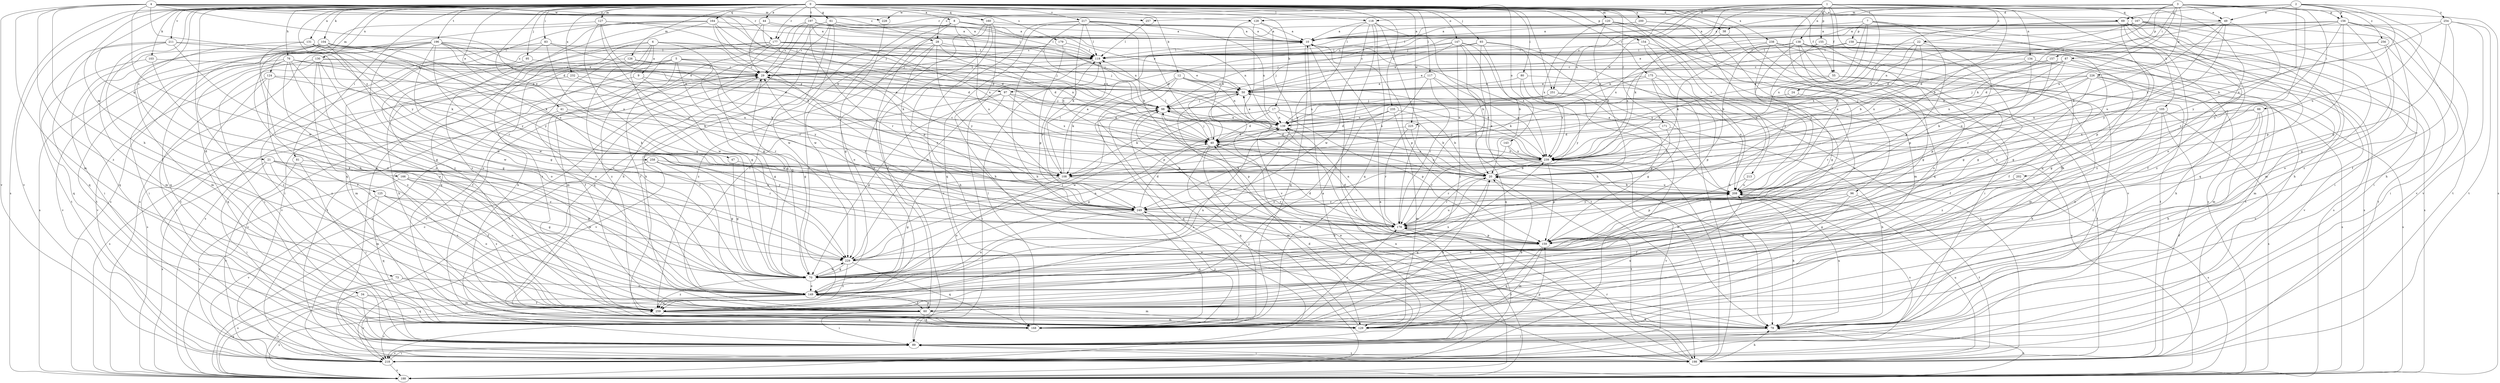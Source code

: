 strict digraph  {
0;
1;
2;
3;
4;
5;
6;
7;
8;
9;
10;
12;
17;
20;
21;
22;
24;
28;
29;
34;
38;
40;
41;
44;
47;
49;
50;
55;
60;
61;
69;
70;
73;
76;
78;
80;
81;
83;
87;
88;
89;
93;
95;
96;
97;
98;
103;
104;
105;
108;
117;
118;
119;
120;
124;
125;
126;
127;
128;
129;
130;
131;
134;
138;
139;
143;
147;
149;
154;
155;
156;
157;
158;
159;
160;
164;
166;
167;
168;
171;
175;
177;
178;
179;
188;
196;
197;
198;
200;
202;
208;
211;
213;
217;
218;
225;
226;
228;
229;
232;
235;
238;
239;
249;
251;
254;
256;
257;
258;
259;
0 -> 8  [label=a];
0 -> 12  [label=b];
0 -> 17  [label=b];
0 -> 21  [label=c];
0 -> 34  [label=d];
0 -> 38  [label=d];
0 -> 41  [label=e];
0 -> 44  [label=e];
0 -> 47  [label=e];
0 -> 55  [label=f];
0 -> 61  [label=g];
0 -> 69  [label=g];
0 -> 73  [label=h];
0 -> 76  [label=h];
0 -> 78  [label=h];
0 -> 80  [label=i];
0 -> 81  [label=i];
0 -> 83  [label=i];
0 -> 93  [label=j];
0 -> 95  [label=j];
0 -> 103  [label=k];
0 -> 104  [label=k];
0 -> 117  [label=l];
0 -> 118  [label=l];
0 -> 120  [label=m];
0 -> 124  [label=m];
0 -> 125  [label=m];
0 -> 126  [label=m];
0 -> 127  [label=m];
0 -> 130  [label=n];
0 -> 131  [label=n];
0 -> 143  [label=o];
0 -> 147  [label=o];
0 -> 154  [label=p];
0 -> 160  [label=q];
0 -> 164  [label=q];
0 -> 166  [label=q];
0 -> 171  [label=r];
0 -> 175  [label=r];
0 -> 177  [label=r];
0 -> 179  [label=s];
0 -> 188  [label=s];
0 -> 196  [label=t];
0 -> 197  [label=t];
0 -> 200  [label=u];
0 -> 211  [label=v];
0 -> 213  [label=v];
0 -> 217  [label=v];
0 -> 218  [label=v];
0 -> 225  [label=w];
0 -> 232  [label=x];
0 -> 235  [label=x];
0 -> 238  [label=x];
0 -> 249  [label=y];
0 -> 251  [label=z];
1 -> 20  [label=b];
1 -> 22  [label=c];
1 -> 24  [label=c];
1 -> 28  [label=c];
1 -> 55  [label=f];
1 -> 96  [label=j];
1 -> 97  [label=j];
1 -> 105  [label=k];
1 -> 108  [label=k];
1 -> 134  [label=n];
1 -> 138  [label=n];
1 -> 139  [label=n];
1 -> 155  [label=p];
1 -> 167  [label=q];
1 -> 168  [label=q];
1 -> 202  [label=u];
1 -> 225  [label=w];
1 -> 251  [label=z];
2 -> 20  [label=b];
2 -> 38  [label=d];
2 -> 49  [label=e];
2 -> 69  [label=g];
2 -> 128  [label=m];
2 -> 156  [label=p];
2 -> 208  [label=u];
2 -> 249  [label=y];
2 -> 254  [label=z];
2 -> 256  [label=z];
2 -> 257  [label=z];
3 -> 49  [label=e];
3 -> 87  [label=i];
3 -> 88  [label=i];
3 -> 108  [label=k];
3 -> 118  [label=l];
3 -> 149  [label=o];
3 -> 156  [label=p];
3 -> 157  [label=p];
3 -> 177  [label=r];
3 -> 188  [label=s];
3 -> 226  [label=w];
3 -> 228  [label=w];
3 -> 239  [label=x];
4 -> 28  [label=c];
4 -> 40  [label=d];
4 -> 49  [label=e];
4 -> 60  [label=f];
4 -> 97  [label=j];
4 -> 98  [label=j];
4 -> 128  [label=m];
4 -> 129  [label=m];
4 -> 177  [label=r];
4 -> 218  [label=v];
4 -> 228  [label=w];
4 -> 229  [label=w];
4 -> 257  [label=z];
4 -> 258  [label=z];
4 -> 259  [label=z];
5 -> 29  [label=c];
5 -> 50  [label=e];
5 -> 60  [label=f];
5 -> 70  [label=g];
5 -> 188  [label=s];
5 -> 198  [label=t];
5 -> 218  [label=v];
5 -> 249  [label=y];
6 -> 9  [label=a];
6 -> 70  [label=g];
6 -> 108  [label=k];
6 -> 119  [label=l];
6 -> 149  [label=o];
6 -> 168  [label=q];
6 -> 178  [label=r];
6 -> 259  [label=z];
7 -> 60  [label=f];
7 -> 89  [label=i];
7 -> 119  [label=l];
7 -> 158  [label=p];
7 -> 159  [label=p];
7 -> 208  [label=u];
7 -> 239  [label=x];
8 -> 10  [label=a];
8 -> 50  [label=e];
8 -> 89  [label=i];
8 -> 139  [label=n];
8 -> 208  [label=u];
8 -> 229  [label=w];
8 -> 259  [label=z];
9 -> 50  [label=e];
9 -> 70  [label=g];
9 -> 188  [label=s];
10 -> 119  [label=l];
10 -> 159  [label=p];
10 -> 168  [label=q];
10 -> 188  [label=s];
12 -> 20  [label=b];
12 -> 50  [label=e];
12 -> 108  [label=k];
12 -> 139  [label=n];
12 -> 159  [label=p];
12 -> 188  [label=s];
12 -> 239  [label=x];
17 -> 20  [label=b];
17 -> 40  [label=d];
17 -> 108  [label=k];
17 -> 139  [label=n];
17 -> 159  [label=p];
17 -> 229  [label=w];
20 -> 98  [label=j];
20 -> 139  [label=n];
20 -> 168  [label=q];
20 -> 178  [label=r];
20 -> 198  [label=t];
20 -> 208  [label=u];
21 -> 60  [label=f];
21 -> 70  [label=g];
21 -> 89  [label=i];
21 -> 108  [label=k];
21 -> 129  [label=m];
21 -> 188  [label=s];
22 -> 20  [label=b];
22 -> 70  [label=g];
22 -> 119  [label=l];
22 -> 139  [label=n];
22 -> 159  [label=p];
22 -> 239  [label=x];
24 -> 98  [label=j];
24 -> 178  [label=r];
28 -> 78  [label=h];
28 -> 98  [label=j];
28 -> 119  [label=l];
28 -> 168  [label=q];
28 -> 239  [label=x];
28 -> 249  [label=y];
28 -> 259  [label=z];
29 -> 50  [label=e];
29 -> 70  [label=g];
29 -> 89  [label=i];
29 -> 198  [label=t];
29 -> 218  [label=v];
29 -> 249  [label=y];
34 -> 60  [label=f];
34 -> 89  [label=i];
34 -> 168  [label=q];
34 -> 188  [label=s];
38 -> 168  [label=q];
38 -> 239  [label=x];
40 -> 98  [label=j];
40 -> 119  [label=l];
40 -> 129  [label=m];
40 -> 168  [label=q];
40 -> 239  [label=x];
41 -> 108  [label=k];
41 -> 139  [label=n];
41 -> 188  [label=s];
44 -> 10  [label=a];
44 -> 29  [label=c];
44 -> 40  [label=d];
44 -> 119  [label=l];
44 -> 259  [label=z];
47 -> 20  [label=b];
47 -> 70  [label=g];
49 -> 10  [label=a];
49 -> 20  [label=b];
49 -> 40  [label=d];
49 -> 178  [label=r];
49 -> 208  [label=u];
49 -> 249  [label=y];
50 -> 98  [label=j];
50 -> 198  [label=t];
55 -> 50  [label=e];
55 -> 60  [label=f];
55 -> 129  [label=m];
55 -> 188  [label=s];
55 -> 239  [label=x];
60 -> 89  [label=i];
60 -> 129  [label=m];
60 -> 149  [label=o];
60 -> 168  [label=q];
60 -> 218  [label=v];
61 -> 10  [label=a];
61 -> 29  [label=c];
61 -> 60  [label=f];
61 -> 78  [label=h];
61 -> 98  [label=j];
61 -> 229  [label=w];
69 -> 10  [label=a];
69 -> 60  [label=f];
69 -> 89  [label=i];
69 -> 98  [label=j];
69 -> 129  [label=m];
69 -> 159  [label=p];
69 -> 168  [label=q];
69 -> 259  [label=z];
70 -> 149  [label=o];
70 -> 229  [label=w];
70 -> 259  [label=z];
73 -> 129  [label=m];
73 -> 149  [label=o];
73 -> 188  [label=s];
76 -> 29  [label=c];
76 -> 50  [label=e];
76 -> 60  [label=f];
76 -> 70  [label=g];
76 -> 149  [label=o];
76 -> 218  [label=v];
76 -> 229  [label=w];
76 -> 239  [label=x];
76 -> 259  [label=z];
78 -> 89  [label=i];
78 -> 208  [label=u];
80 -> 50  [label=e];
80 -> 198  [label=t];
80 -> 239  [label=x];
80 -> 249  [label=y];
81 -> 20  [label=b];
81 -> 89  [label=i];
81 -> 218  [label=v];
83 -> 40  [label=d];
83 -> 89  [label=i];
83 -> 119  [label=l];
83 -> 198  [label=t];
83 -> 229  [label=w];
87 -> 29  [label=c];
87 -> 40  [label=d];
87 -> 50  [label=e];
87 -> 70  [label=g];
87 -> 129  [label=m];
87 -> 208  [label=u];
87 -> 239  [label=x];
88 -> 60  [label=f];
88 -> 78  [label=h];
88 -> 139  [label=n];
88 -> 149  [label=o];
88 -> 239  [label=x];
89 -> 10  [label=a];
89 -> 40  [label=d];
89 -> 159  [label=p];
89 -> 198  [label=t];
89 -> 218  [label=v];
93 -> 20  [label=b];
93 -> 98  [label=j];
93 -> 119  [label=l];
93 -> 178  [label=r];
93 -> 198  [label=t];
93 -> 218  [label=v];
95 -> 29  [label=c];
95 -> 149  [label=o];
96 -> 60  [label=f];
96 -> 198  [label=t];
96 -> 229  [label=w];
96 -> 249  [label=y];
97 -> 40  [label=d];
97 -> 70  [label=g];
97 -> 89  [label=i];
97 -> 98  [label=j];
97 -> 218  [label=v];
97 -> 239  [label=x];
98 -> 139  [label=n];
98 -> 159  [label=p];
98 -> 168  [label=q];
103 -> 29  [label=c];
103 -> 70  [label=g];
103 -> 168  [label=q];
104 -> 89  [label=i];
104 -> 119  [label=l];
104 -> 149  [label=o];
104 -> 168  [label=q];
104 -> 198  [label=t];
104 -> 208  [label=u];
104 -> 229  [label=w];
104 -> 249  [label=y];
105 -> 78  [label=h];
105 -> 139  [label=n];
105 -> 188  [label=s];
105 -> 198  [label=t];
105 -> 249  [label=y];
105 -> 259  [label=z];
108 -> 10  [label=a];
108 -> 70  [label=g];
108 -> 119  [label=l];
108 -> 149  [label=o];
108 -> 178  [label=r];
117 -> 50  [label=e];
117 -> 108  [label=k];
117 -> 168  [label=q];
117 -> 178  [label=r];
117 -> 239  [label=x];
118 -> 10  [label=a];
118 -> 78  [label=h];
118 -> 168  [label=q];
118 -> 178  [label=r];
118 -> 229  [label=w];
118 -> 249  [label=y];
118 -> 259  [label=z];
119 -> 29  [label=c];
119 -> 229  [label=w];
119 -> 249  [label=y];
120 -> 10  [label=a];
120 -> 20  [label=b];
120 -> 98  [label=j];
120 -> 129  [label=m];
120 -> 188  [label=s];
120 -> 218  [label=v];
120 -> 239  [label=x];
120 -> 259  [label=z];
124 -> 50  [label=e];
124 -> 89  [label=i];
124 -> 108  [label=k];
124 -> 168  [label=q];
124 -> 259  [label=z];
125 -> 149  [label=o];
125 -> 168  [label=q];
125 -> 218  [label=v];
125 -> 229  [label=w];
125 -> 249  [label=y];
126 -> 29  [label=c];
126 -> 78  [label=h];
126 -> 139  [label=n];
126 -> 149  [label=o];
127 -> 10  [label=a];
127 -> 20  [label=b];
127 -> 70  [label=g];
127 -> 98  [label=j];
127 -> 188  [label=s];
127 -> 249  [label=y];
128 -> 10  [label=a];
128 -> 40  [label=d];
128 -> 218  [label=v];
128 -> 259  [label=z];
129 -> 20  [label=b];
129 -> 98  [label=j];
129 -> 208  [label=u];
130 -> 29  [label=c];
130 -> 60  [label=f];
130 -> 89  [label=i];
130 -> 108  [label=k];
130 -> 129  [label=m];
130 -> 218  [label=v];
130 -> 259  [label=z];
131 -> 108  [label=k];
131 -> 119  [label=l];
131 -> 129  [label=m];
131 -> 149  [label=o];
131 -> 178  [label=r];
131 -> 249  [label=y];
134 -> 29  [label=c];
134 -> 78  [label=h];
134 -> 159  [label=p];
134 -> 239  [label=x];
138 -> 20  [label=b];
138 -> 60  [label=f];
138 -> 70  [label=g];
138 -> 108  [label=k];
138 -> 119  [label=l];
138 -> 149  [label=o];
138 -> 188  [label=s];
138 -> 198  [label=t];
138 -> 249  [label=y];
139 -> 40  [label=d];
139 -> 50  [label=e];
139 -> 70  [label=g];
143 -> 78  [label=h];
143 -> 178  [label=r];
143 -> 239  [label=x];
147 -> 20  [label=b];
147 -> 29  [label=c];
147 -> 50  [label=e];
147 -> 119  [label=l];
147 -> 198  [label=t];
147 -> 208  [label=u];
147 -> 239  [label=x];
147 -> 259  [label=z];
149 -> 20  [label=b];
149 -> 29  [label=c];
149 -> 60  [label=f];
149 -> 129  [label=m];
149 -> 139  [label=n];
149 -> 188  [label=s];
149 -> 218  [label=v];
149 -> 239  [label=x];
149 -> 259  [label=z];
154 -> 78  [label=h];
154 -> 89  [label=i];
154 -> 119  [label=l];
154 -> 208  [label=u];
155 -> 70  [label=g];
155 -> 119  [label=l];
155 -> 188  [label=s];
155 -> 208  [label=u];
156 -> 10  [label=a];
156 -> 40  [label=d];
156 -> 50  [label=e];
156 -> 70  [label=g];
156 -> 78  [label=h];
156 -> 159  [label=p];
156 -> 218  [label=v];
156 -> 249  [label=y];
156 -> 259  [label=z];
157 -> 29  [label=c];
157 -> 178  [label=r];
157 -> 218  [label=v];
157 -> 239  [label=x];
158 -> 70  [label=g];
158 -> 119  [label=l];
158 -> 139  [label=n];
158 -> 198  [label=t];
159 -> 40  [label=d];
159 -> 129  [label=m];
159 -> 168  [label=q];
159 -> 229  [label=w];
160 -> 10  [label=a];
160 -> 60  [label=f];
160 -> 70  [label=g];
160 -> 78  [label=h];
160 -> 159  [label=p];
160 -> 259  [label=z];
164 -> 10  [label=a];
164 -> 40  [label=d];
164 -> 168  [label=q];
164 -> 188  [label=s];
164 -> 198  [label=t];
164 -> 239  [label=x];
164 -> 249  [label=y];
164 -> 259  [label=z];
166 -> 70  [label=g];
166 -> 149  [label=o];
166 -> 208  [label=u];
166 -> 218  [label=v];
166 -> 259  [label=z];
167 -> 10  [label=a];
167 -> 29  [label=c];
167 -> 78  [label=h];
167 -> 89  [label=i];
167 -> 119  [label=l];
167 -> 139  [label=n];
167 -> 198  [label=t];
167 -> 259  [label=z];
168 -> 20  [label=b];
168 -> 119  [label=l];
168 -> 178  [label=r];
168 -> 249  [label=y];
171 -> 20  [label=b];
171 -> 40  [label=d];
171 -> 78  [label=h];
175 -> 50  [label=e];
175 -> 70  [label=g];
175 -> 108  [label=k];
175 -> 159  [label=p];
175 -> 198  [label=t];
175 -> 208  [label=u];
177 -> 40  [label=d];
177 -> 60  [label=f];
177 -> 78  [label=h];
177 -> 98  [label=j];
177 -> 119  [label=l];
177 -> 129  [label=m];
177 -> 139  [label=n];
177 -> 259  [label=z];
178 -> 29  [label=c];
178 -> 40  [label=d];
178 -> 89  [label=i];
178 -> 139  [label=n];
178 -> 159  [label=p];
178 -> 208  [label=u];
179 -> 119  [label=l];
179 -> 159  [label=p];
188 -> 29  [label=c];
188 -> 50  [label=e];
188 -> 78  [label=h];
188 -> 98  [label=j];
188 -> 259  [label=z];
196 -> 29  [label=c];
196 -> 40  [label=d];
196 -> 50  [label=e];
196 -> 70  [label=g];
196 -> 89  [label=i];
196 -> 119  [label=l];
196 -> 139  [label=n];
196 -> 149  [label=o];
196 -> 168  [label=q];
196 -> 188  [label=s];
196 -> 229  [label=w];
197 -> 10  [label=a];
197 -> 29  [label=c];
197 -> 70  [label=g];
197 -> 78  [label=h];
197 -> 119  [label=l];
197 -> 139  [label=n];
197 -> 178  [label=r];
197 -> 239  [label=x];
198 -> 10  [label=a];
198 -> 78  [label=h];
198 -> 89  [label=i];
198 -> 139  [label=n];
198 -> 178  [label=r];
198 -> 208  [label=u];
198 -> 239  [label=x];
200 -> 10  [label=a];
200 -> 29  [label=c];
200 -> 208  [label=u];
200 -> 259  [label=z];
202 -> 70  [label=g];
202 -> 188  [label=s];
202 -> 208  [label=u];
208 -> 10  [label=a];
208 -> 20  [label=b];
208 -> 78  [label=h];
208 -> 218  [label=v];
208 -> 249  [label=y];
211 -> 70  [label=g];
211 -> 108  [label=k];
211 -> 119  [label=l];
211 -> 129  [label=m];
211 -> 168  [label=q];
211 -> 198  [label=t];
213 -> 159  [label=p];
213 -> 208  [label=u];
217 -> 10  [label=a];
217 -> 20  [label=b];
217 -> 40  [label=d];
217 -> 78  [label=h];
217 -> 108  [label=k];
217 -> 119  [label=l];
217 -> 139  [label=n];
217 -> 168  [label=q];
217 -> 218  [label=v];
218 -> 29  [label=c];
218 -> 89  [label=i];
218 -> 178  [label=r];
218 -> 188  [label=s];
225 -> 40  [label=d];
225 -> 178  [label=r];
225 -> 208  [label=u];
226 -> 50  [label=e];
226 -> 98  [label=j];
226 -> 108  [label=k];
226 -> 129  [label=m];
226 -> 139  [label=n];
226 -> 178  [label=r];
226 -> 188  [label=s];
226 -> 218  [label=v];
228 -> 149  [label=o];
229 -> 70  [label=g];
229 -> 98  [label=j];
229 -> 139  [label=n];
229 -> 168  [label=q];
229 -> 259  [label=z];
232 -> 50  [label=e];
232 -> 178  [label=r];
232 -> 188  [label=s];
235 -> 20  [label=b];
235 -> 40  [label=d];
235 -> 129  [label=m];
235 -> 139  [label=n];
235 -> 149  [label=o];
238 -> 70  [label=g];
238 -> 89  [label=i];
238 -> 119  [label=l];
238 -> 188  [label=s];
238 -> 198  [label=t];
238 -> 239  [label=x];
239 -> 20  [label=b];
239 -> 29  [label=c];
239 -> 50  [label=e];
239 -> 98  [label=j];
239 -> 108  [label=k];
239 -> 159  [label=p];
239 -> 178  [label=r];
239 -> 218  [label=v];
249 -> 40  [label=d];
249 -> 149  [label=o];
249 -> 168  [label=q];
249 -> 178  [label=r];
251 -> 98  [label=j];
251 -> 139  [label=n];
251 -> 159  [label=p];
251 -> 188  [label=s];
254 -> 10  [label=a];
254 -> 60  [label=f];
254 -> 159  [label=p];
254 -> 198  [label=t];
254 -> 218  [label=v];
254 -> 239  [label=x];
256 -> 40  [label=d];
256 -> 89  [label=i];
256 -> 119  [label=l];
256 -> 149  [label=o];
257 -> 119  [label=l];
258 -> 70  [label=g];
258 -> 108  [label=k];
258 -> 178  [label=r];
258 -> 249  [label=y];
258 -> 259  [label=z];
259 -> 78  [label=h];
259 -> 168  [label=q];
259 -> 208  [label=u];
}
